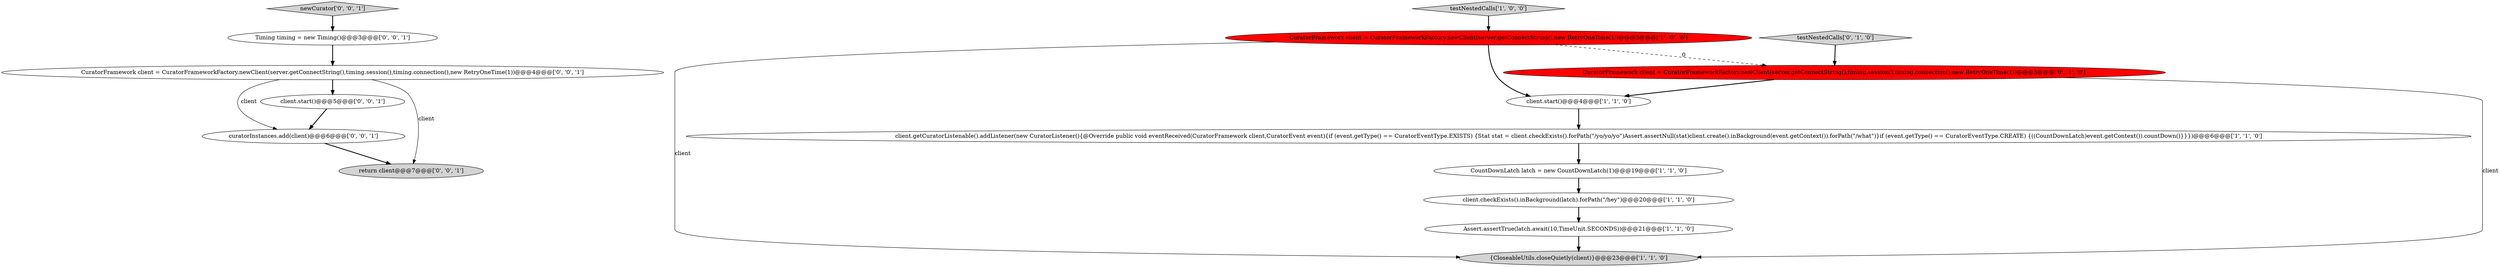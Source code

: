 digraph {
10 [style = filled, label = "Timing timing = new Timing()@@@3@@@['0', '0', '1']", fillcolor = white, shape = ellipse image = "AAA0AAABBB3BBB"];
3 [style = filled, label = "client.getCuratorListenable().addListener(new CuratorListener(){@Override public void eventReceived(CuratorFramework client,CuratorEvent event){if (event.getType() == CuratorEventType.EXISTS) {Stat stat = client.checkExists().forPath(\"/yo/yo/yo\")Assert.assertNull(stat)client.create().inBackground(event.getContext()).forPath(\"/what\")}if (event.getType() == CuratorEventType.CREATE) {((CountDownLatch)event.getContext()).countDown()}}})@@@6@@@['1', '1', '0']", fillcolor = white, shape = ellipse image = "AAA0AAABBB1BBB"];
13 [style = filled, label = "newCurator['0', '0', '1']", fillcolor = lightgray, shape = diamond image = "AAA0AAABBB3BBB"];
15 [style = filled, label = "curatorInstances.add(client)@@@6@@@['0', '0', '1']", fillcolor = white, shape = ellipse image = "AAA0AAABBB3BBB"];
7 [style = filled, label = "client.checkExists().inBackground(latch).forPath(\"/hey\")@@@20@@@['1', '1', '0']", fillcolor = white, shape = ellipse image = "AAA0AAABBB1BBB"];
8 [style = filled, label = "testNestedCalls['0', '1', '0']", fillcolor = lightgray, shape = diamond image = "AAA0AAABBB2BBB"];
11 [style = filled, label = "CuratorFramework client = CuratorFrameworkFactory.newClient(server.getConnectString(),timing.session(),timing.connection(),new RetryOneTime(1))@@@4@@@['0', '0', '1']", fillcolor = white, shape = ellipse image = "AAA0AAABBB3BBB"];
14 [style = filled, label = "client.start()@@@5@@@['0', '0', '1']", fillcolor = white, shape = ellipse image = "AAA0AAABBB3BBB"];
1 [style = filled, label = "CuratorFramework client = CuratorFrameworkFactory.newClient(server.getConnectString(),new RetryOneTime(1))@@@3@@@['1', '0', '0']", fillcolor = red, shape = ellipse image = "AAA1AAABBB1BBB"];
5 [style = filled, label = "{CloseableUtils.closeQuietly(client)}@@@23@@@['1', '1', '0']", fillcolor = lightgray, shape = ellipse image = "AAA0AAABBB1BBB"];
4 [style = filled, label = "Assert.assertTrue(latch.await(10,TimeUnit.SECONDS))@@@21@@@['1', '1', '0']", fillcolor = white, shape = ellipse image = "AAA0AAABBB1BBB"];
9 [style = filled, label = "CuratorFramework client = CuratorFrameworkFactory.newClient(server.getConnectString(),timing.session(),timing.connection(),new RetryOneTime(1))@@@3@@@['0', '1', '0']", fillcolor = red, shape = ellipse image = "AAA1AAABBB2BBB"];
12 [style = filled, label = "return client@@@7@@@['0', '0', '1']", fillcolor = lightgray, shape = ellipse image = "AAA0AAABBB3BBB"];
6 [style = filled, label = "testNestedCalls['1', '0', '0']", fillcolor = lightgray, shape = diamond image = "AAA0AAABBB1BBB"];
2 [style = filled, label = "CountDownLatch latch = new CountDownLatch(1)@@@19@@@['1', '1', '0']", fillcolor = white, shape = ellipse image = "AAA0AAABBB1BBB"];
0 [style = filled, label = "client.start()@@@4@@@['1', '1', '0']", fillcolor = white, shape = ellipse image = "AAA0AAABBB1BBB"];
0->3 [style = bold, label=""];
13->10 [style = bold, label=""];
6->1 [style = bold, label=""];
1->9 [style = dashed, label="0"];
14->15 [style = bold, label=""];
15->12 [style = bold, label=""];
9->5 [style = solid, label="client"];
11->15 [style = solid, label="client"];
1->0 [style = bold, label=""];
7->4 [style = bold, label=""];
2->7 [style = bold, label=""];
3->2 [style = bold, label=""];
9->0 [style = bold, label=""];
1->5 [style = solid, label="client"];
11->14 [style = bold, label=""];
4->5 [style = bold, label=""];
11->12 [style = solid, label="client"];
8->9 [style = bold, label=""];
10->11 [style = bold, label=""];
}
